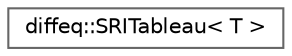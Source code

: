 digraph "Graphical Class Hierarchy"
{
 // LATEX_PDF_SIZE
  bgcolor="transparent";
  edge [fontname=Helvetica,fontsize=10,labelfontname=Helvetica,labelfontsize=10];
  node [fontname=Helvetica,fontsize=10,shape=box,height=0.2,width=0.4];
  rankdir="LR";
  Node0 [id="Node000000",label="diffeq::SRITableau\< T \>",height=0.2,width=0.4,color="grey40", fillcolor="white", style="filled",URL="$structdiffeq_1_1_s_r_i_tableau.html",tooltip="Tableau coefficients for SRI methods."];
}

